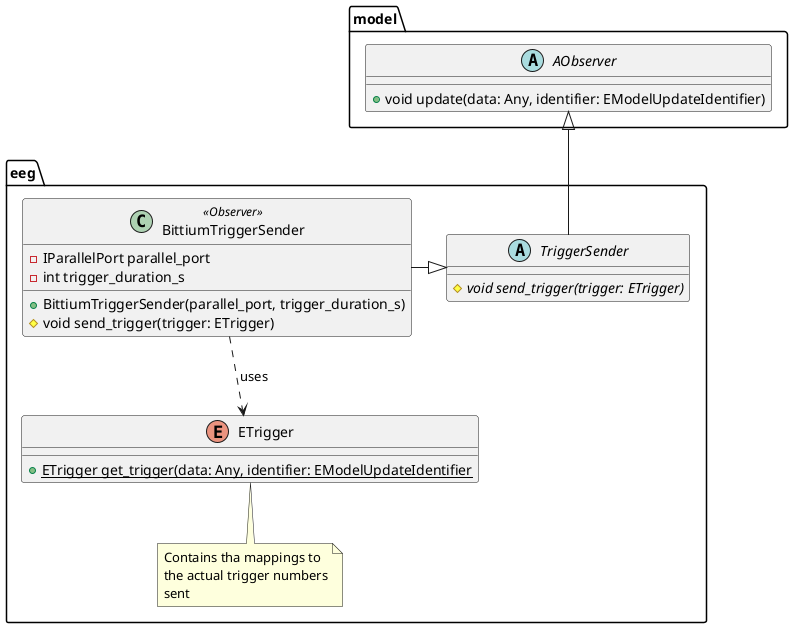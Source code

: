 @startuml

package model {
    abstract class AObserver {
        +void update(data: Any, identifier: EModelUpdateIdentifier)
    }
}


package eeg {
   enum ETrigger{
     +ETrigger {static} get_trigger(data: Any, identifier: EModelUpdateIdentifier
   }
   note bottom of ETrigger: Contains tha mappings to\nthe actual trigger numbers\nsent

    abstract class TriggerSender {
        #void {abstract} send_trigger(trigger: ETrigger)
    }

   class BittiumTriggerSender<<Observer>> {
     -IParallelPort parallel_port
     -int trigger_duration_s
     +BittiumTriggerSender(parallel_port, trigger_duration_s)
     #void send_trigger(trigger: ETrigger)
   }
}
TriggerSender -u-|> AObserver
BittiumTriggerSender -r-|> TriggerSender
BittiumTriggerSender ..> ETrigger: "uses"


@enduml